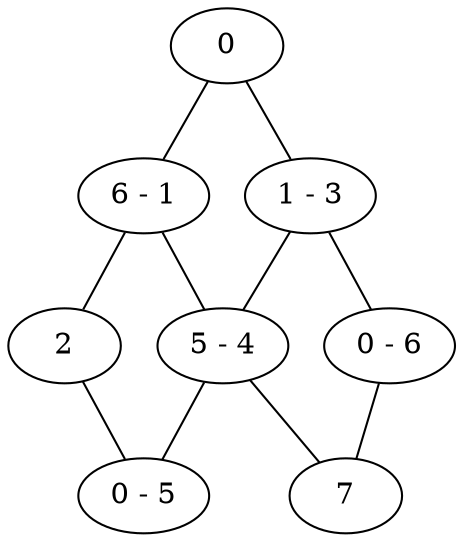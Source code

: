 graph new_graph {
	0;
	1[label="6 - 1"];
	2;
	3[label="1 - 3"];
	4[label="5 - 4"];
	5[label="0 - 5"];
	6[label="0 - 6"];
	7;
	0--1;
	0--3;
	1--2;
	1--4;
	2--5;
	3--4;
	3--6;
	4--5;
	4--7;
	6--7;
	}
